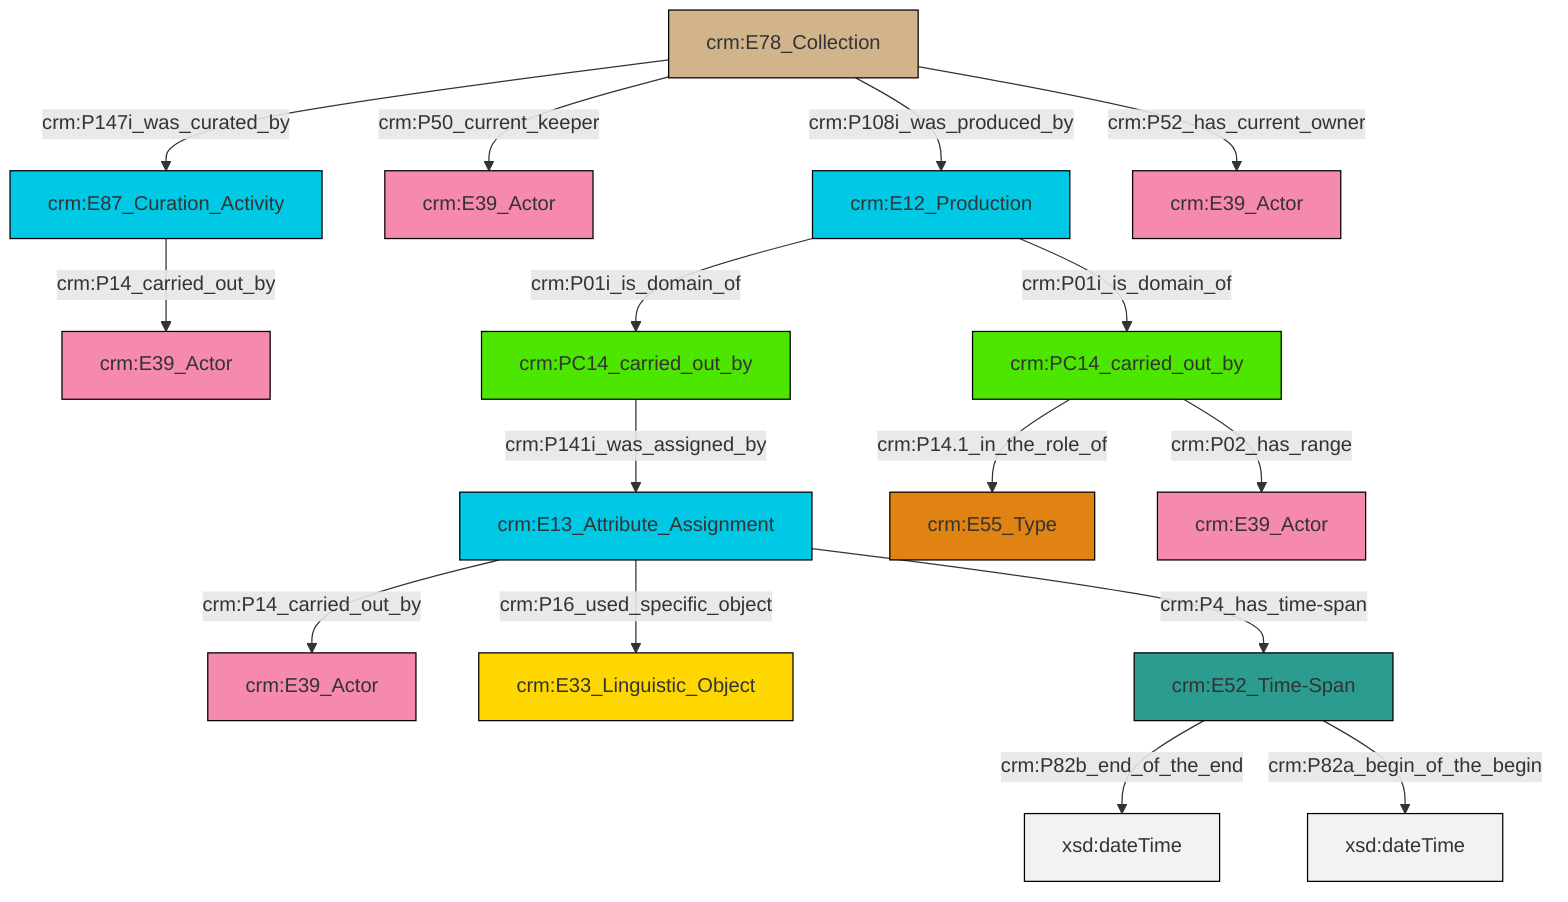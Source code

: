 graph TD
classDef Literal fill:#f2f2f2,stroke:#000000;
classDef CRM_Entity fill:#FFFFFF,stroke:#000000;
classDef Temporal_Entity fill:#00C9E6, stroke:#000000;
classDef Type fill:#E18312, stroke:#000000;
classDef Time-Span fill:#2C9C91, stroke:#000000;
classDef Appellation fill:#FFEB7F, stroke:#000000;
classDef Place fill:#008836, stroke:#000000;
classDef Persistent_Item fill:#B266B2, stroke:#000000;
classDef Conceptual_Object fill:#FFD700, stroke:#000000;
classDef Physical_Thing fill:#D2B48C, stroke:#000000;
classDef Actor fill:#f58aad, stroke:#000000;
classDef PC_Classes fill:#4ce600, stroke:#000000;
classDef Multi fill:#cccccc,stroke:#000000;

0["crm:E13_Attribute_Assignment"]:::Temporal_Entity -->|crm:P14_carried_out_by| 1["crm:E39_Actor"]:::Actor
2["crm:E87_Curation_Activity"]:::Temporal_Entity -->|crm:P14_carried_out_by| 3["crm:E39_Actor"]:::Actor
4["crm:E78_Collection"]:::Physical_Thing -->|crm:P50_current_keeper| 5["crm:E39_Actor"]:::Actor
6["crm:PC14_carried_out_by"]:::PC_Classes -->|crm:P141i_was_assigned_by| 0["crm:E13_Attribute_Assignment"]:::Temporal_Entity
0["crm:E13_Attribute_Assignment"]:::Temporal_Entity -->|crm:P16_used_specific_object| 7["crm:E33_Linguistic_Object"]:::Conceptual_Object
10["crm:E12_Production"]:::Temporal_Entity -->|crm:P01i_is_domain_of| 11["crm:PC14_carried_out_by"]:::PC_Classes
4["crm:E78_Collection"]:::Physical_Thing -->|crm:P108i_was_produced_by| 10["crm:E12_Production"]:::Temporal_Entity
11["crm:PC14_carried_out_by"]:::PC_Classes -->|crm:P14.1_in_the_role_of| 12["crm:E55_Type"]:::Type
0["crm:E13_Attribute_Assignment"]:::Temporal_Entity -->|crm:P4_has_time-span| 13["crm:E52_Time-Span"]:::Time-Span
4["crm:E78_Collection"]:::Physical_Thing -->|crm:P147i_was_curated_by| 2["crm:E87_Curation_Activity"]:::Temporal_Entity
10["crm:E12_Production"]:::Temporal_Entity -->|crm:P01i_is_domain_of| 6["crm:PC14_carried_out_by"]:::PC_Classes
13["crm:E52_Time-Span"]:::Time-Span -->|crm:P82b_end_of_the_end| 19[xsd:dateTime]:::Literal
13["crm:E52_Time-Span"]:::Time-Span -->|crm:P82a_begin_of_the_begin| 20[xsd:dateTime]:::Literal
11["crm:PC14_carried_out_by"]:::PC_Classes -->|crm:P02_has_range| 15["crm:E39_Actor"]:::Actor
4["crm:E78_Collection"]:::Physical_Thing -->|crm:P52_has_current_owner| 27["crm:E39_Actor"]:::Actor
